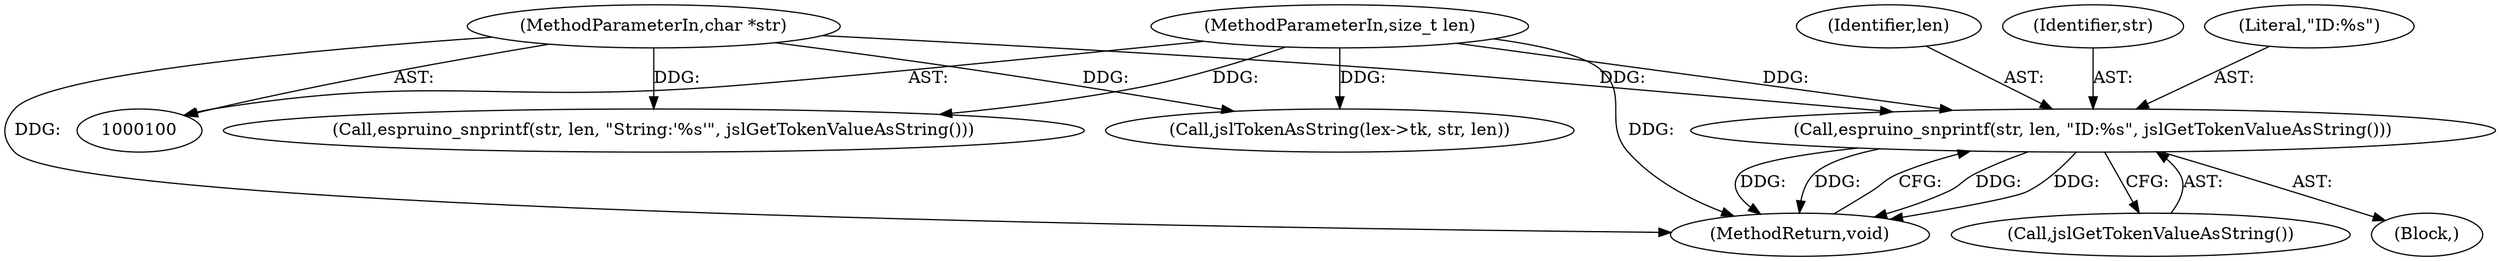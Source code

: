digraph "0_Espruino_0a7619875bf79877907205f6bee08465b89ff10b@API" {
"1000111" [label="(Call,espruino_snprintf(str, len, \"ID:%s\", jslGetTokenValueAsString()))"];
"1000101" [label="(MethodParameterIn,char *str)"];
"1000102" [label="(MethodParameterIn,size_t len)"];
"1000110" [label="(Block,)"];
"1000113" [label="(Identifier,len)"];
"1000136" [label="(MethodReturn,void)"];
"1000102" [label="(MethodParameterIn,size_t len)"];
"1000115" [label="(Call,jslGetTokenValueAsString())"];
"1000130" [label="(Call,jslTokenAsString(lex->tk, str, len))"];
"1000111" [label="(Call,espruino_snprintf(str, len, \"ID:%s\", jslGetTokenValueAsString()))"];
"1000112" [label="(Identifier,str)"];
"1000101" [label="(MethodParameterIn,char *str)"];
"1000114" [label="(Literal,\"ID:%s\")"];
"1000124" [label="(Call,espruino_snprintf(str, len, \"String:'%s'\", jslGetTokenValueAsString()))"];
"1000111" -> "1000110"  [label="AST: "];
"1000111" -> "1000115"  [label="CFG: "];
"1000112" -> "1000111"  [label="AST: "];
"1000113" -> "1000111"  [label="AST: "];
"1000114" -> "1000111"  [label="AST: "];
"1000115" -> "1000111"  [label="AST: "];
"1000136" -> "1000111"  [label="CFG: "];
"1000111" -> "1000136"  [label="DDG: "];
"1000111" -> "1000136"  [label="DDG: "];
"1000111" -> "1000136"  [label="DDG: "];
"1000111" -> "1000136"  [label="DDG: "];
"1000101" -> "1000111"  [label="DDG: "];
"1000102" -> "1000111"  [label="DDG: "];
"1000101" -> "1000100"  [label="AST: "];
"1000101" -> "1000136"  [label="DDG: "];
"1000101" -> "1000124"  [label="DDG: "];
"1000101" -> "1000130"  [label="DDG: "];
"1000102" -> "1000100"  [label="AST: "];
"1000102" -> "1000136"  [label="DDG: "];
"1000102" -> "1000124"  [label="DDG: "];
"1000102" -> "1000130"  [label="DDG: "];
}
